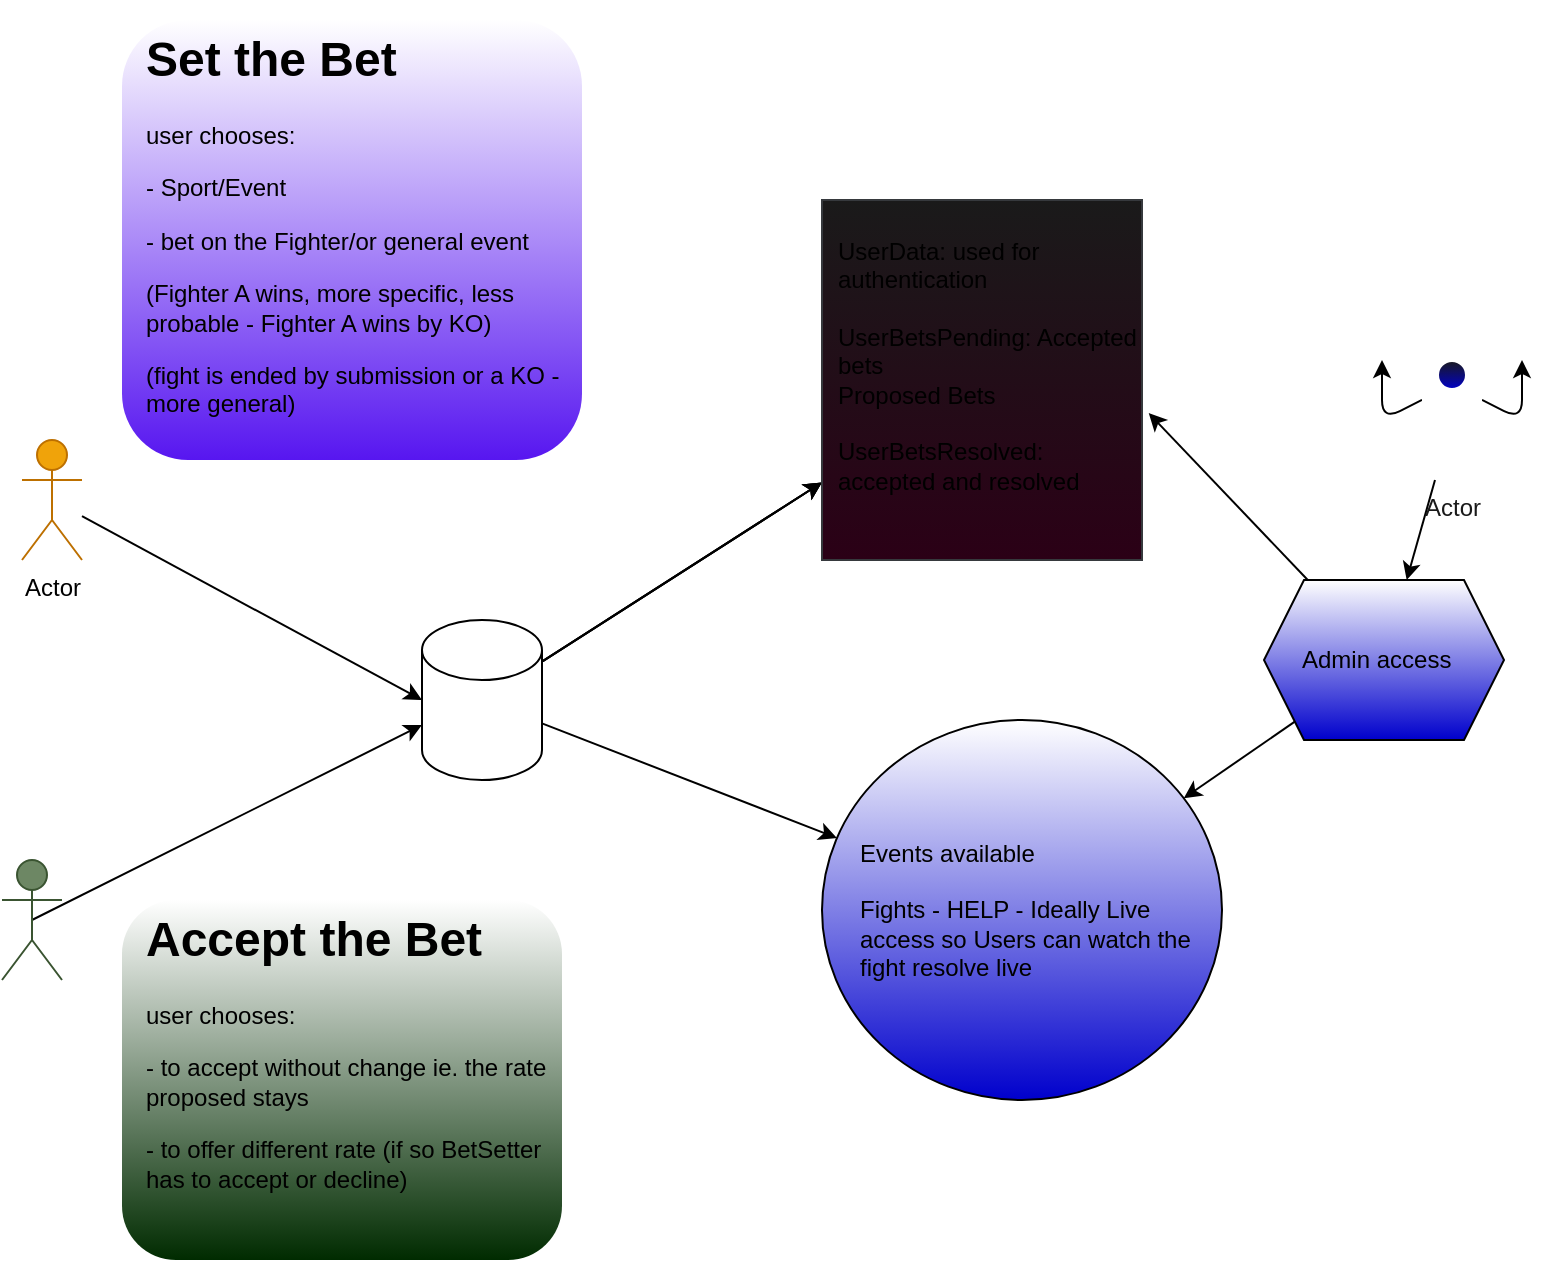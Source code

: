 <mxfile>
    <diagram id="0S9hJJ0FEIl56xTRu8uA" name="Page-1">
        <mxGraphModel dx="736" dy="1685" grid="1" gridSize="10" guides="1" tooltips="1" connect="1" arrows="1" fold="1" page="1" pageScale="1" pageWidth="850" pageHeight="1100" math="0" shadow="0">
            <root>
                <mxCell id="0"/>
                <mxCell id="1" parent="0"/>
                <mxCell id="13" style="edgeStyle=none;html=1;exitX=0.5;exitY=0.5;exitDx=0;exitDy=0;exitPerimeter=0;entryX=0;entryY=0;entryDx=0;entryDy=52.5;entryPerimeter=0;" parent="1" source="3" target="12" edge="1">
                    <mxGeometry relative="1" as="geometry"/>
                </mxCell>
                <mxCell id="3" value="Actor" style="shape=umlActor;verticalLabelPosition=bottom;verticalAlign=top;html=1;outlineConnect=0;fillColor=#6d8764;fontColor=#ffffff;strokeColor=#3A5431;direction=east;" parent="1" vertex="1">
                    <mxGeometry x="550" y="230" width="30" height="60" as="geometry"/>
                </mxCell>
                <mxCell id="14" style="edgeStyle=none;html=1;entryX=0;entryY=0.5;entryDx=0;entryDy=0;entryPerimeter=0;" parent="1" source="10" target="12" edge="1">
                    <mxGeometry relative="1" as="geometry"/>
                </mxCell>
                <mxCell id="10" value="Actor" style="shape=umlActor;verticalLabelPosition=bottom;verticalAlign=top;html=1;outlineConnect=0;fillColor=#f0a30a;fontColor=#000000;strokeColor=#BD7000;" parent="1" vertex="1">
                    <mxGeometry x="560" y="20" width="30" height="60" as="geometry"/>
                </mxCell>
                <mxCell id="21" value="" style="edgeStyle=none;html=1;" parent="1" source="12" target="20" edge="1">
                    <mxGeometry relative="1" as="geometry"/>
                </mxCell>
                <mxCell id="22" value="" style="edgeStyle=none;html=1;" parent="1" source="12" target="20" edge="1">
                    <mxGeometry relative="1" as="geometry"/>
                </mxCell>
                <mxCell id="23" value="" style="edgeStyle=none;html=1;" parent="1" source="12" target="20" edge="1">
                    <mxGeometry relative="1" as="geometry"/>
                </mxCell>
                <mxCell id="25" value="" style="edgeStyle=none;html=1;" parent="1" source="12" target="24" edge="1">
                    <mxGeometry relative="1" as="geometry"/>
                </mxCell>
                <mxCell id="12" value="" style="shape=cylinder3;whiteSpace=wrap;html=1;boundedLbl=1;backgroundOutline=1;size=15;" parent="1" vertex="1">
                    <mxGeometry x="760" y="110" width="60" height="80" as="geometry"/>
                </mxCell>
                <mxCell id="15" value="&lt;h1&gt;Set the Bet&lt;/h1&gt;&lt;p&gt;user chooses:&lt;/p&gt;&lt;p&gt;- Sport/Event&lt;/p&gt;&lt;p&gt;- bet on the Fighter/or general event&lt;/p&gt;&lt;p&gt;(Fighter A wins, more specific, less probable - Fighter A wins by KO)&lt;/p&gt;&lt;p&gt;(fight is ended by submission or a KO - more general)&lt;/p&gt;&lt;p&gt;&lt;br&gt;&lt;/p&gt;" style="text;html=1;spacing=5;spacingTop=-20;whiteSpace=wrap;overflow=hidden;rounded=1;strokeWidth=2;perimeterSpacing=1;fillColor=default;gradientColor=#5716F0;movable=1;resizable=1;rotatable=1;deletable=1;editable=1;connectable=1;spacingLeft=7;" parent="1" vertex="1">
                    <mxGeometry x="610" y="-190" width="230" height="220" as="geometry"/>
                </mxCell>
                <mxCell id="17" value="&lt;h1&gt;Accept the Bet&lt;/h1&gt;&lt;p&gt;user chooses:&lt;/p&gt;&lt;p&gt;- to accept without change ie. the rate proposed stays&lt;/p&gt;&lt;p&gt;- to offer different rate (if so BetSetter has to accept or decline)&lt;/p&gt;&lt;p&gt;&lt;br&gt;&lt;/p&gt;" style="text;html=1;spacing=5;spacingTop=-20;whiteSpace=wrap;overflow=hidden;rounded=1;strokeWidth=2;perimeterSpacing=1;fillColor=default;gradientColor=#002B00;spacingLeft=7;" parent="1" vertex="1">
                    <mxGeometry x="610" y="250" width="220" height="180" as="geometry"/>
                </mxCell>
                <mxCell id="20" value="UserData: used for authentication&lt;br&gt;&lt;br&gt;UserBetsPending: Accepted bets&lt;br&gt;Proposed Bets&lt;br&gt;&lt;br&gt;UserBetsResolved: accepted and resolved&lt;br&gt;&lt;br&gt;" style="whiteSpace=wrap;html=1;fillColor=#1A1A1A;strokeColor=#36393d;gradientColor=#2B0016;align=left;spacingLeft=6;" parent="1" vertex="1">
                    <mxGeometry x="960" y="-100" width="160" height="180" as="geometry"/>
                </mxCell>
                <mxCell id="24" value="Events available&lt;br&gt;&lt;br&gt;Fights - HELP - Ideally Live access so Users can watch the fight resolve live&amp;nbsp;" style="ellipse;whiteSpace=wrap;html=1;align=left;spacingLeft=17;gradientColor=#0000CC;" parent="1" vertex="1">
                    <mxGeometry x="960" y="160" width="200" height="190" as="geometry"/>
                </mxCell>
                <mxCell id="30" style="edgeStyle=none;html=1;" parent="1" source="29" target="24" edge="1">
                    <mxGeometry relative="1" as="geometry"/>
                </mxCell>
                <mxCell id="31" style="edgeStyle=none;html=1;entryX=1.021;entryY=0.592;entryDx=0;entryDy=0;entryPerimeter=0;" parent="1" source="29" target="20" edge="1">
                    <mxGeometry relative="1" as="geometry"/>
                </mxCell>
                <mxCell id="29" value="Admin access&amp;nbsp;" style="shape=hexagon;perimeter=hexagonPerimeter2;whiteSpace=wrap;html=1;fixedSize=1;align=left;spacingLeft=17;gradientColor=#0000CC;" parent="1" vertex="1">
                    <mxGeometry x="1181" y="90" width="120" height="80" as="geometry"/>
                </mxCell>
                <mxCell id="33" value="" style="edgeStyle=none;html=1;" parent="1" source="32" target="29" edge="1">
                    <mxGeometry relative="1" as="geometry"/>
                </mxCell>
                <mxCell id="67" style="edgeStyle=none;html=1;exitX=1;exitY=0.333;exitDx=0;exitDy=0;exitPerimeter=0;fontColor=#1A1A1A;" parent="1" source="32" edge="1">
                    <mxGeometry relative="1" as="geometry">
                        <mxPoint x="1310" y="-20" as="targetPoint"/>
                        <Array as="points">
                            <mxPoint x="1310" y="10"/>
                        </Array>
                    </mxGeometry>
                </mxCell>
                <mxCell id="68" style="edgeStyle=none;html=1;exitX=0;exitY=0.333;exitDx=0;exitDy=0;exitPerimeter=0;fontColor=#1A1A1A;" parent="1" source="32" edge="1">
                    <mxGeometry relative="1" as="geometry">
                        <mxPoint x="1240" y="-20" as="targetPoint"/>
                        <Array as="points">
                            <mxPoint x="1240" y="10"/>
                        </Array>
                    </mxGeometry>
                </mxCell>
                <mxCell id="32" value="Actor" style="shape=umlActor;verticalLabelPosition=bottom;verticalAlign=top;html=1;outlineConnect=0;rounded=1;strokeWidth=2;fillColor=#1A1A1A;gradientColor=#0000CC;strokeColor=#FFFFFF;fontColor=#1A1A1A;" parent="1" vertex="1">
                    <mxGeometry x="1260" y="-20" width="30" height="60" as="geometry"/>
                </mxCell>
            </root>
        </mxGraphModel>
    </diagram>
</mxfile>